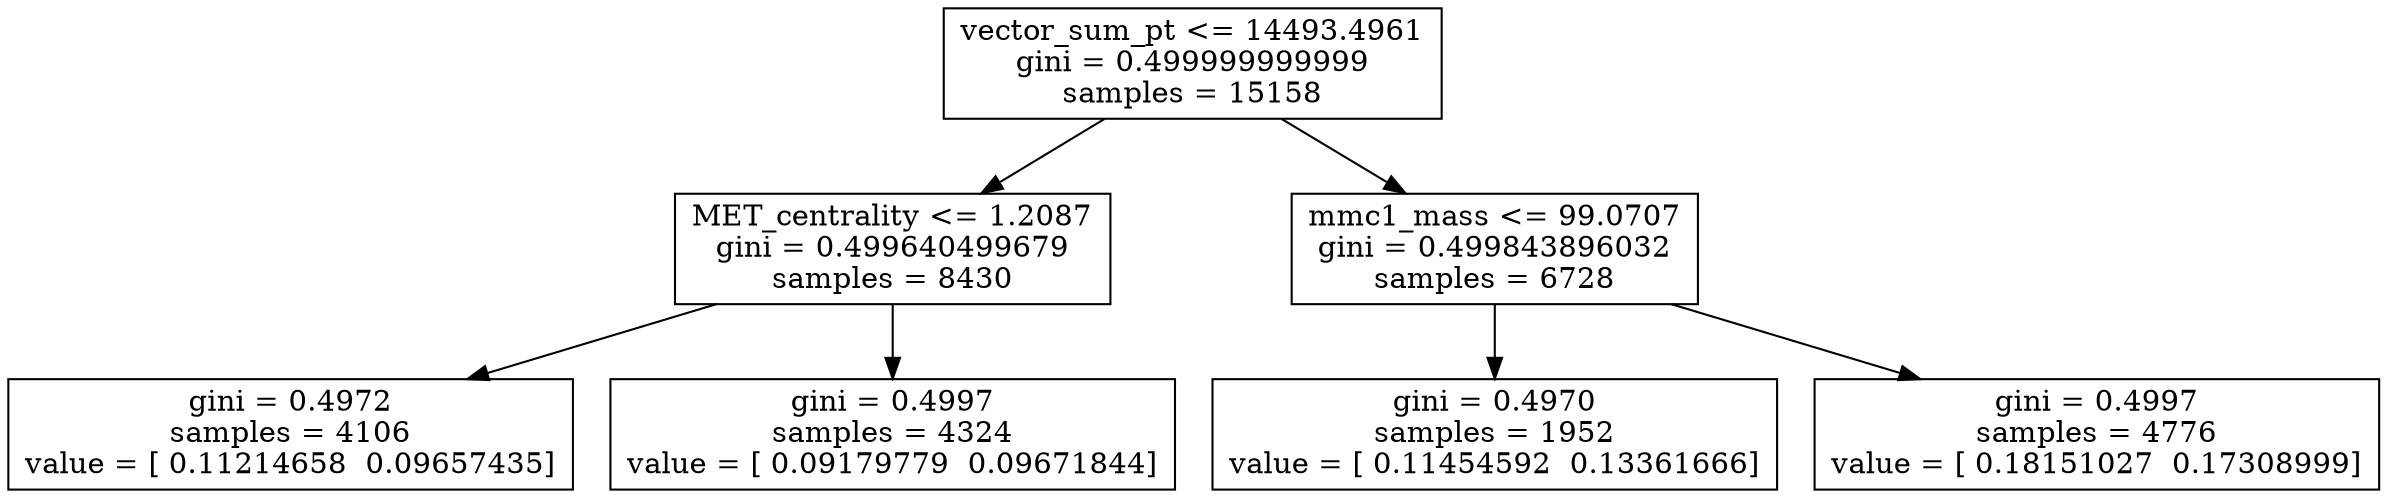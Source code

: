 digraph Tree {
0 [label="vector_sum_pt <= 14493.4961\ngini = 0.499999999999\nsamples = 15158", shape="box"] ;
1 [label="MET_centrality <= 1.2087\ngini = 0.499640499679\nsamples = 8430", shape="box"] ;
0 -> 1 ;
2 [label="gini = 0.4972\nsamples = 4106\nvalue = [ 0.11214658  0.09657435]", shape="box"] ;
1 -> 2 ;
3 [label="gini = 0.4997\nsamples = 4324\nvalue = [ 0.09179779  0.09671844]", shape="box"] ;
1 -> 3 ;
4 [label="mmc1_mass <= 99.0707\ngini = 0.499843896032\nsamples = 6728", shape="box"] ;
0 -> 4 ;
5 [label="gini = 0.4970\nsamples = 1952\nvalue = [ 0.11454592  0.13361666]", shape="box"] ;
4 -> 5 ;
6 [label="gini = 0.4997\nsamples = 4776\nvalue = [ 0.18151027  0.17308999]", shape="box"] ;
4 -> 6 ;
}